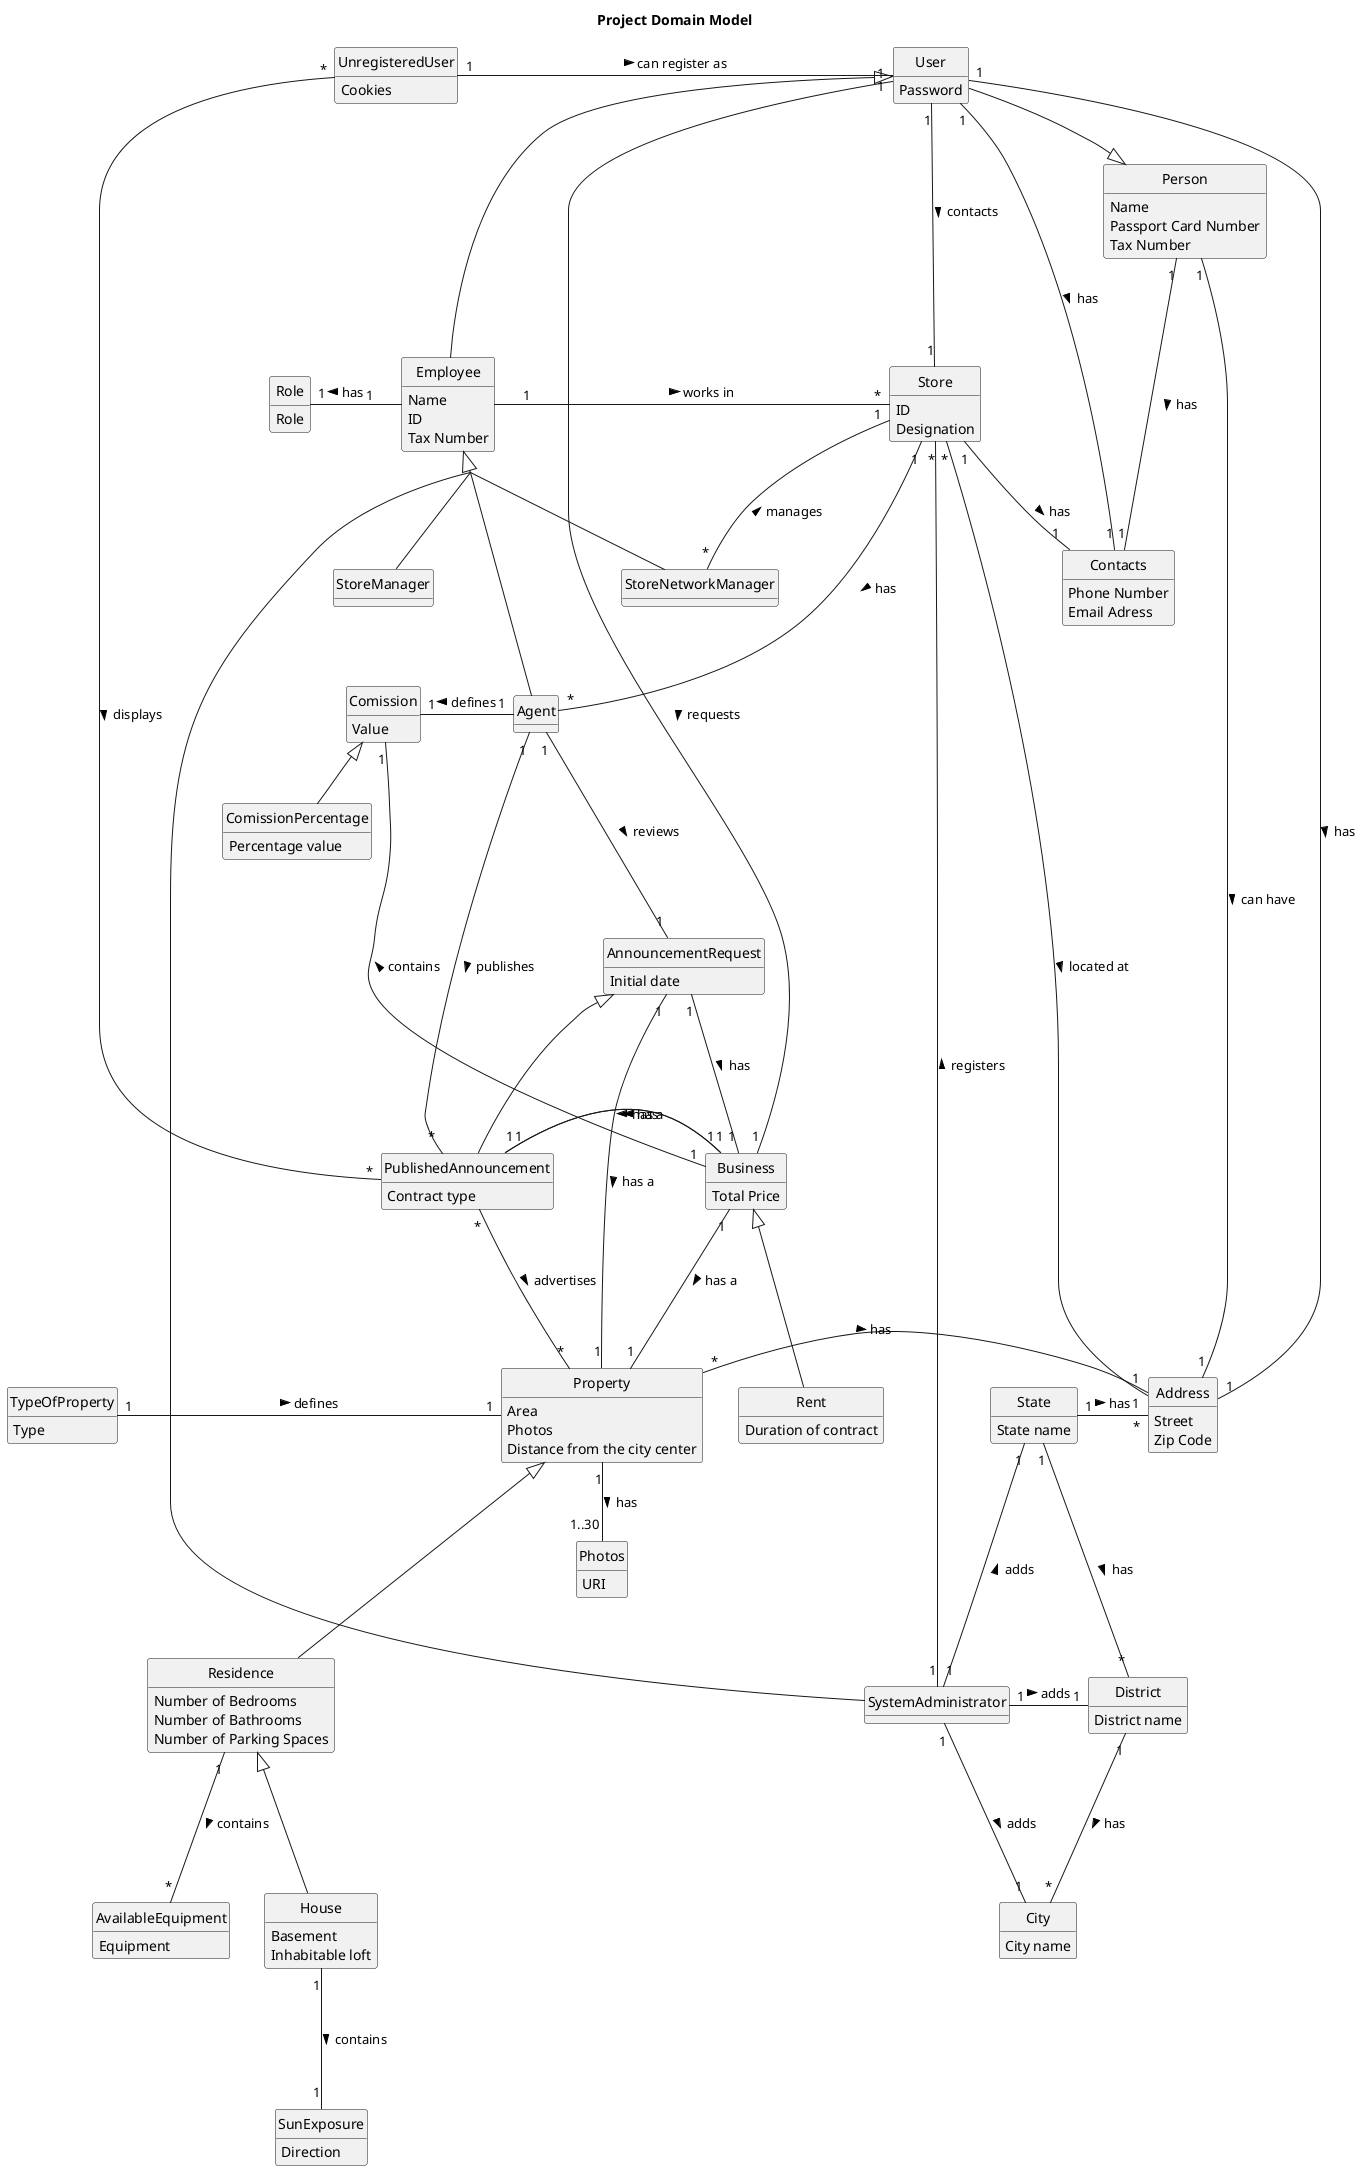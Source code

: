 @startuml

skinparam groupInheritance 2
skinparam monochrome true
skinparam packageStyle rectangle
skinparam shadowing false
skinparam classAttributeIconSize 0

hide circle
hide methods

title Project Domain Model

class UnregisteredUser {
    Cookies
}

class State {
    State name
}

class User {
    Password
}

class Person {
    Name
    Passport Card Number
    Tax Number
}

class District {
    District name
}

class City {
    City name
}

class Address {
    Street
    Zip Code
}

class Contacts {
    Phone Number
    Email Adress
}

class Store {
    ID
    Designation
}

class Employee {
    Name
    ID
    Tax Number
}

class Role {
    Role
}

class Photos {
    URI
}

class AvailableEquipment {
    Equipment
}

class ComissionPercentage {
    Percentage value
}

class Rent {
    Duration of contract
}

class AnnouncementRequest {
    Initial date
}

class PublishedAnnouncement {
    Contract type
}

class Business {
    Total Price
}

class Residence {
    Number of Bedrooms
    Number of Bathrooms
    Number of Parking Spaces
}

class TypeOfProperty{
    Type
}

class Property {
    Area
    Photos
    Distance from the city center
}

class House {
    Basement
    Inhabitable loft
}

class SunExposure {
    Direction
}

class Comission {
    Value
}

Comission "1" -- "1" Business : contains <
District "1" -right- "*" City : has >
House "1" --- "1" SunExposure : contains >
Property <|--- Residence
Property "*" -right- "1" Address : has >
PublishedAnnouncement "1" -left- "1" Business : has <
Property "1" -- "1..30" Photos : has >
PublishedAnnouncement "*" --- "*" Property: advertises >
Residence "1" --- "*" AvailableEquipment : contains >
Residence <|--- House
State "1" -right- "*" District : has >
State "1" -left- "*" Address : has >
TypeOfProperty "1" -right- "1" Property : defines >
UnregisteredUser "*" --- "*" PublishedAnnouncement: displays >
User "1" -down-- "1" Contacts: has >
Store "1" -right-- "1" Contacts: has >
Address "1" -left-- "1" User: has <
User "1" -down-- "1" Store: contacts >
Agent "*" -up-- "1" Store: has <
Comission "1" -right-- "1" Agent: defines <
User "1" --- "1" Business: requests >
Property "1" --- "1" Business: has a <
AnnouncementRequest "1" --- "1" Business: has >
Agent "1" --- "1" AnnouncementRequest : reviews >
AnnouncementRequest "1" --- "1" Property: has a >
AnnouncementRequest  <|---  PublishedAnnouncement
PublishedAnnouncement "*" --- "1" Agent: publishes <
PublishedAnnouncement "1" --- "1" Business: has a <
Business <|--- Rent
Comission <|-- ComissionPercentage
User <|-- Employee
Employee <|-- Agent
Employee <|-- StoreNetworkManager
Employee <|-- StoreManager
Employee <|-- SystemAdministrator
Store "*" - "1" Address : located at >
Employee "1" - "*" Store : works in >
Employee "1" -left "1" Role : has >
Store "1" -- "*" StoreNetworkManager : manages <
City "1" -up-- "1" SystemAdministrator: adds <
District "1" -left-- "1" SystemAdministrator: adds <
State "1" -down-- "1" SystemAdministrator: adds < 
UnregisteredUser "1" -right-- "1" User : can register as >
Person "1" -right-- "1" Address : can have >
Person "1" -down-- "1" Contacts : has >
Person <|-up- User
SystemAdministrator "1" -right-- "*" Store: registers >




@enduml